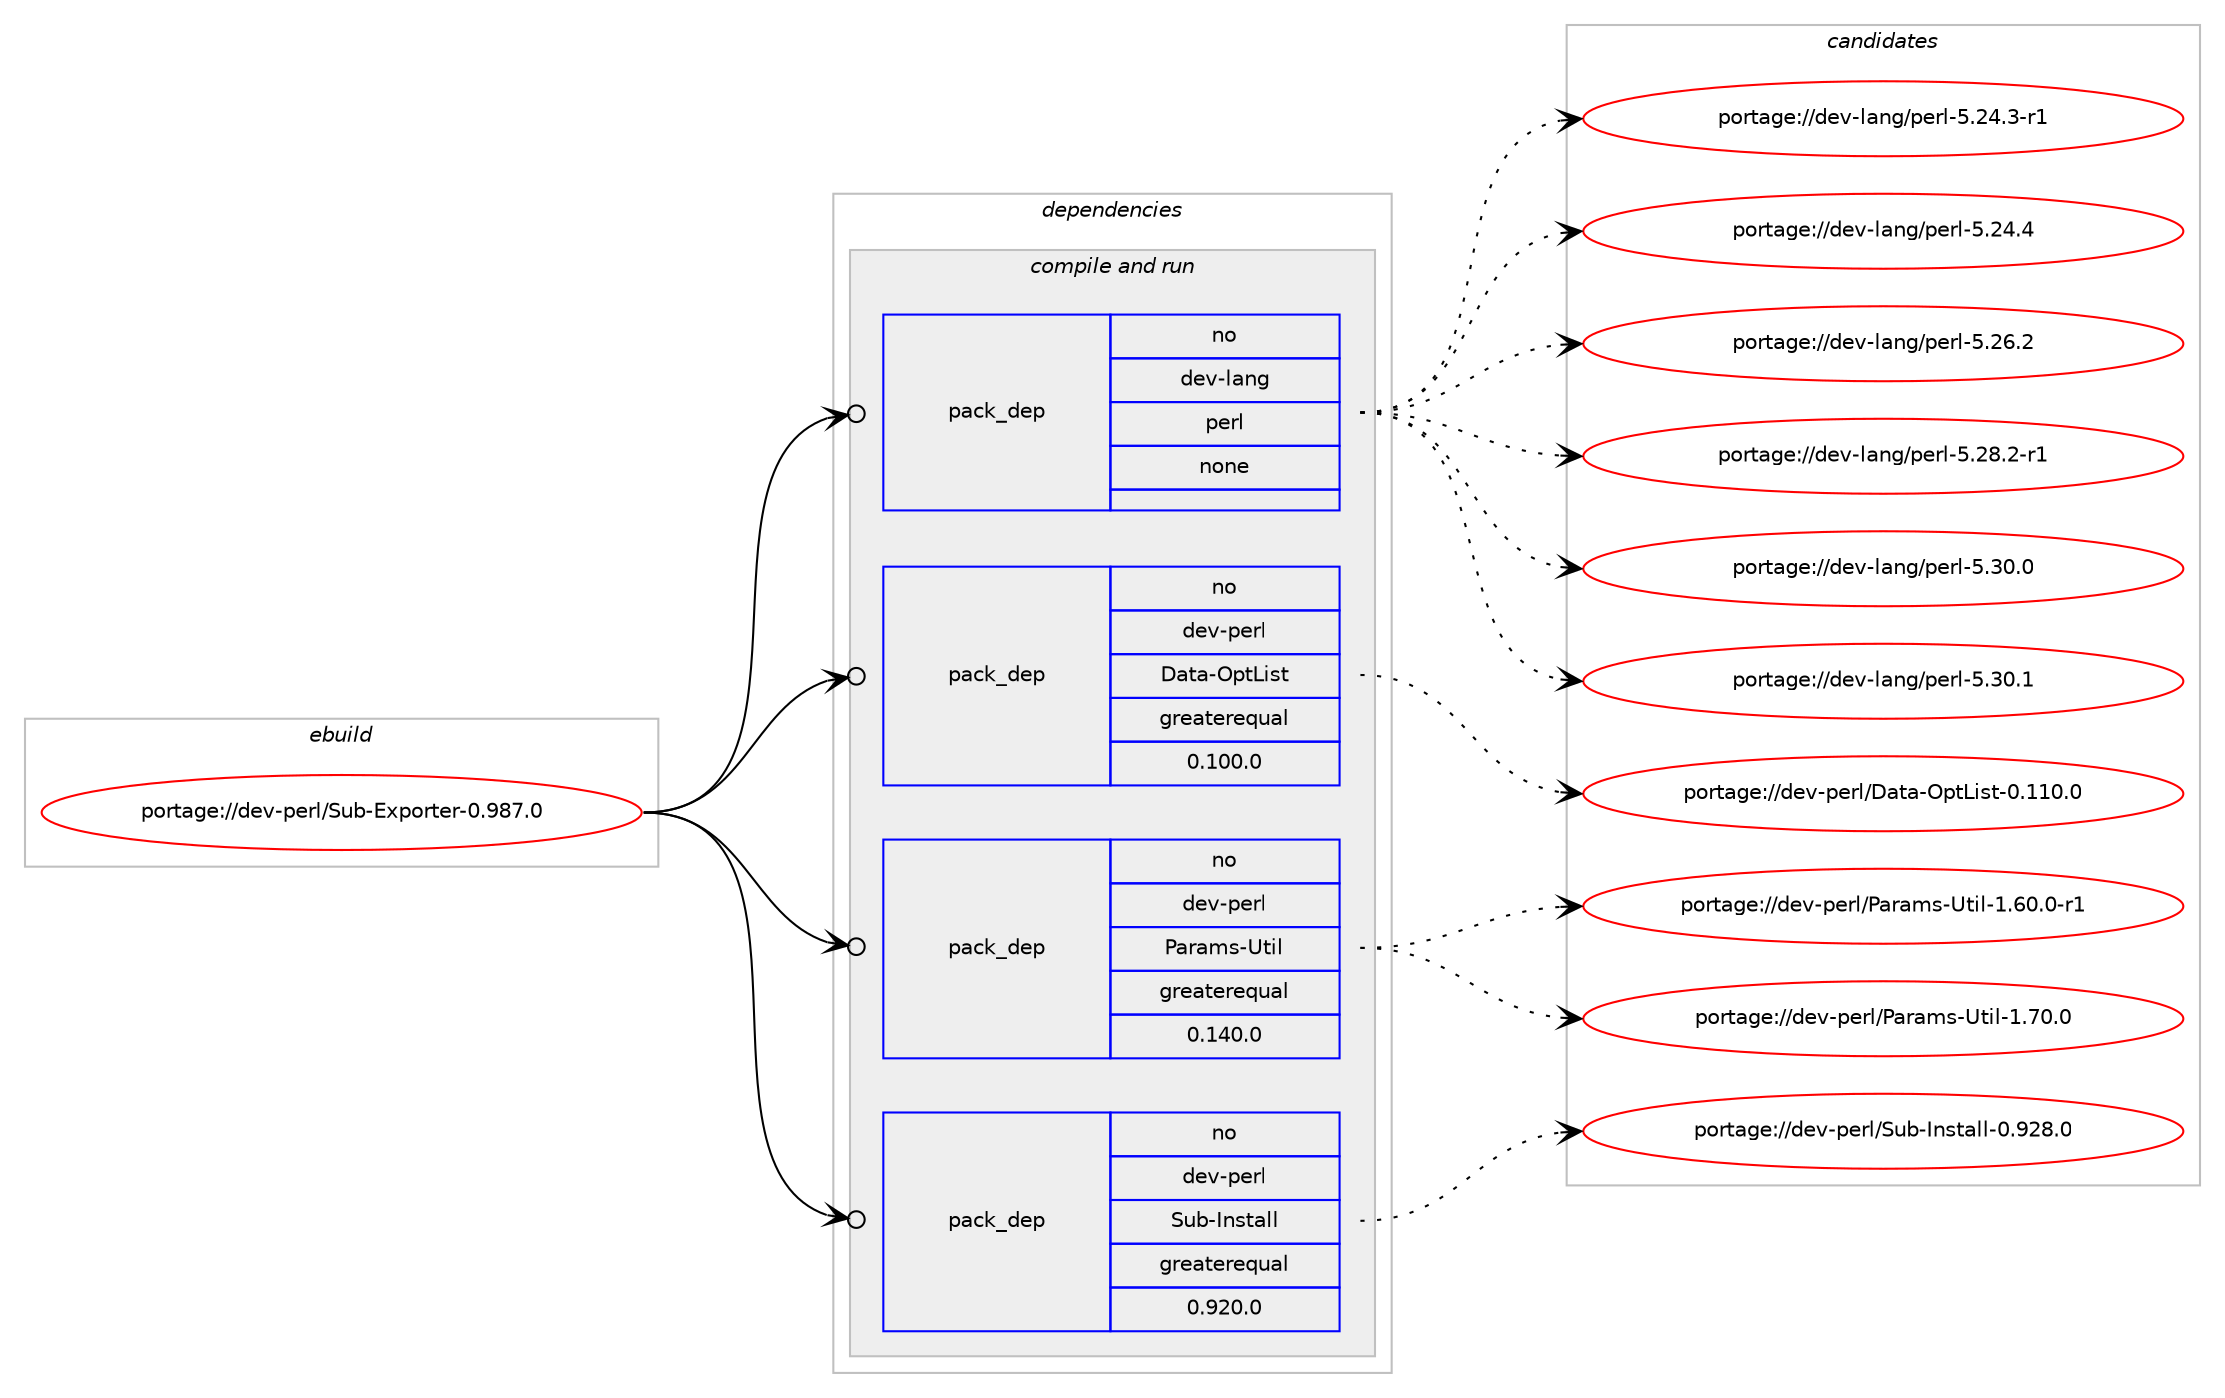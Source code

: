 digraph prolog {

# *************
# Graph options
# *************

newrank=true;
concentrate=true;
compound=true;
graph [rankdir=LR,fontname=Helvetica,fontsize=10,ranksep=1.5];#, ranksep=2.5, nodesep=0.2];
edge  [arrowhead=vee];
node  [fontname=Helvetica,fontsize=10];

# **********
# The ebuild
# **********

subgraph cluster_leftcol {
color=gray;
rank=same;
label=<<i>ebuild</i>>;
id [label="portage://dev-perl/Sub-Exporter-0.987.0", color=red, width=4, href="../dev-perl/Sub-Exporter-0.987.0.svg"];
}

# ****************
# The dependencies
# ****************

subgraph cluster_midcol {
color=gray;
label=<<i>dependencies</i>>;
subgraph cluster_compile {
fillcolor="#eeeeee";
style=filled;
label=<<i>compile</i>>;
}
subgraph cluster_compileandrun {
fillcolor="#eeeeee";
style=filled;
label=<<i>compile and run</i>>;
subgraph pack93744 {
dependency120557 [label=<<TABLE BORDER="0" CELLBORDER="1" CELLSPACING="0" CELLPADDING="4" WIDTH="220"><TR><TD ROWSPAN="6" CELLPADDING="30">pack_dep</TD></TR><TR><TD WIDTH="110">no</TD></TR><TR><TD>dev-lang</TD></TR><TR><TD>perl</TD></TR><TR><TD>none</TD></TR><TR><TD></TD></TR></TABLE>>, shape=none, color=blue];
}
id:e -> dependency120557:w [weight=20,style="solid",arrowhead="odotvee"];
subgraph pack93745 {
dependency120558 [label=<<TABLE BORDER="0" CELLBORDER="1" CELLSPACING="0" CELLPADDING="4" WIDTH="220"><TR><TD ROWSPAN="6" CELLPADDING="30">pack_dep</TD></TR><TR><TD WIDTH="110">no</TD></TR><TR><TD>dev-perl</TD></TR><TR><TD>Data-OptList</TD></TR><TR><TD>greaterequal</TD></TR><TR><TD>0.100.0</TD></TR></TABLE>>, shape=none, color=blue];
}
id:e -> dependency120558:w [weight=20,style="solid",arrowhead="odotvee"];
subgraph pack93746 {
dependency120559 [label=<<TABLE BORDER="0" CELLBORDER="1" CELLSPACING="0" CELLPADDING="4" WIDTH="220"><TR><TD ROWSPAN="6" CELLPADDING="30">pack_dep</TD></TR><TR><TD WIDTH="110">no</TD></TR><TR><TD>dev-perl</TD></TR><TR><TD>Params-Util</TD></TR><TR><TD>greaterequal</TD></TR><TR><TD>0.140.0</TD></TR></TABLE>>, shape=none, color=blue];
}
id:e -> dependency120559:w [weight=20,style="solid",arrowhead="odotvee"];
subgraph pack93747 {
dependency120560 [label=<<TABLE BORDER="0" CELLBORDER="1" CELLSPACING="0" CELLPADDING="4" WIDTH="220"><TR><TD ROWSPAN="6" CELLPADDING="30">pack_dep</TD></TR><TR><TD WIDTH="110">no</TD></TR><TR><TD>dev-perl</TD></TR><TR><TD>Sub-Install</TD></TR><TR><TD>greaterequal</TD></TR><TR><TD>0.920.0</TD></TR></TABLE>>, shape=none, color=blue];
}
id:e -> dependency120560:w [weight=20,style="solid",arrowhead="odotvee"];
}
subgraph cluster_run {
fillcolor="#eeeeee";
style=filled;
label=<<i>run</i>>;
}
}

# **************
# The candidates
# **************

subgraph cluster_choices {
rank=same;
color=gray;
label=<<i>candidates</i>>;

subgraph choice93744 {
color=black;
nodesep=1;
choiceportage100101118451089711010347112101114108455346505246514511449 [label="portage://dev-lang/perl-5.24.3-r1", color=red, width=4,href="../dev-lang/perl-5.24.3-r1.svg"];
choiceportage10010111845108971101034711210111410845534650524652 [label="portage://dev-lang/perl-5.24.4", color=red, width=4,href="../dev-lang/perl-5.24.4.svg"];
choiceportage10010111845108971101034711210111410845534650544650 [label="portage://dev-lang/perl-5.26.2", color=red, width=4,href="../dev-lang/perl-5.26.2.svg"];
choiceportage100101118451089711010347112101114108455346505646504511449 [label="portage://dev-lang/perl-5.28.2-r1", color=red, width=4,href="../dev-lang/perl-5.28.2-r1.svg"];
choiceportage10010111845108971101034711210111410845534651484648 [label="portage://dev-lang/perl-5.30.0", color=red, width=4,href="../dev-lang/perl-5.30.0.svg"];
choiceportage10010111845108971101034711210111410845534651484649 [label="portage://dev-lang/perl-5.30.1", color=red, width=4,href="../dev-lang/perl-5.30.1.svg"];
dependency120557:e -> choiceportage100101118451089711010347112101114108455346505246514511449:w [style=dotted,weight="100"];
dependency120557:e -> choiceportage10010111845108971101034711210111410845534650524652:w [style=dotted,weight="100"];
dependency120557:e -> choiceportage10010111845108971101034711210111410845534650544650:w [style=dotted,weight="100"];
dependency120557:e -> choiceportage100101118451089711010347112101114108455346505646504511449:w [style=dotted,weight="100"];
dependency120557:e -> choiceportage10010111845108971101034711210111410845534651484648:w [style=dotted,weight="100"];
dependency120557:e -> choiceportage10010111845108971101034711210111410845534651484649:w [style=dotted,weight="100"];
}
subgraph choice93745 {
color=black;
nodesep=1;
choiceportage10010111845112101114108476897116974579112116761051151164548464949484648 [label="portage://dev-perl/Data-OptList-0.110.0", color=red, width=4,href="../dev-perl/Data-OptList-0.110.0.svg"];
dependency120558:e -> choiceportage10010111845112101114108476897116974579112116761051151164548464949484648:w [style=dotted,weight="100"];
}
subgraph choice93746 {
color=black;
nodesep=1;
choiceportage10010111845112101114108478097114971091154585116105108454946544846484511449 [label="portage://dev-perl/Params-Util-1.60.0-r1", color=red, width=4,href="../dev-perl/Params-Util-1.60.0-r1.svg"];
choiceportage1001011184511210111410847809711497109115458511610510845494655484648 [label="portage://dev-perl/Params-Util-1.70.0", color=red, width=4,href="../dev-perl/Params-Util-1.70.0.svg"];
dependency120559:e -> choiceportage10010111845112101114108478097114971091154585116105108454946544846484511449:w [style=dotted,weight="100"];
dependency120559:e -> choiceportage1001011184511210111410847809711497109115458511610510845494655484648:w [style=dotted,weight="100"];
}
subgraph choice93747 {
color=black;
nodesep=1;
choiceportage100101118451121011141084783117984573110115116971081084548465750564648 [label="portage://dev-perl/Sub-Install-0.928.0", color=red, width=4,href="../dev-perl/Sub-Install-0.928.0.svg"];
dependency120560:e -> choiceportage100101118451121011141084783117984573110115116971081084548465750564648:w [style=dotted,weight="100"];
}
}

}
